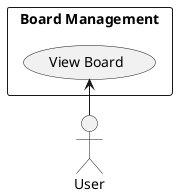@startuml
left to right direction
actor User

rectangle "Board Management" {
  usecase "View Board"
}

User -> "View Board"

@enduml
